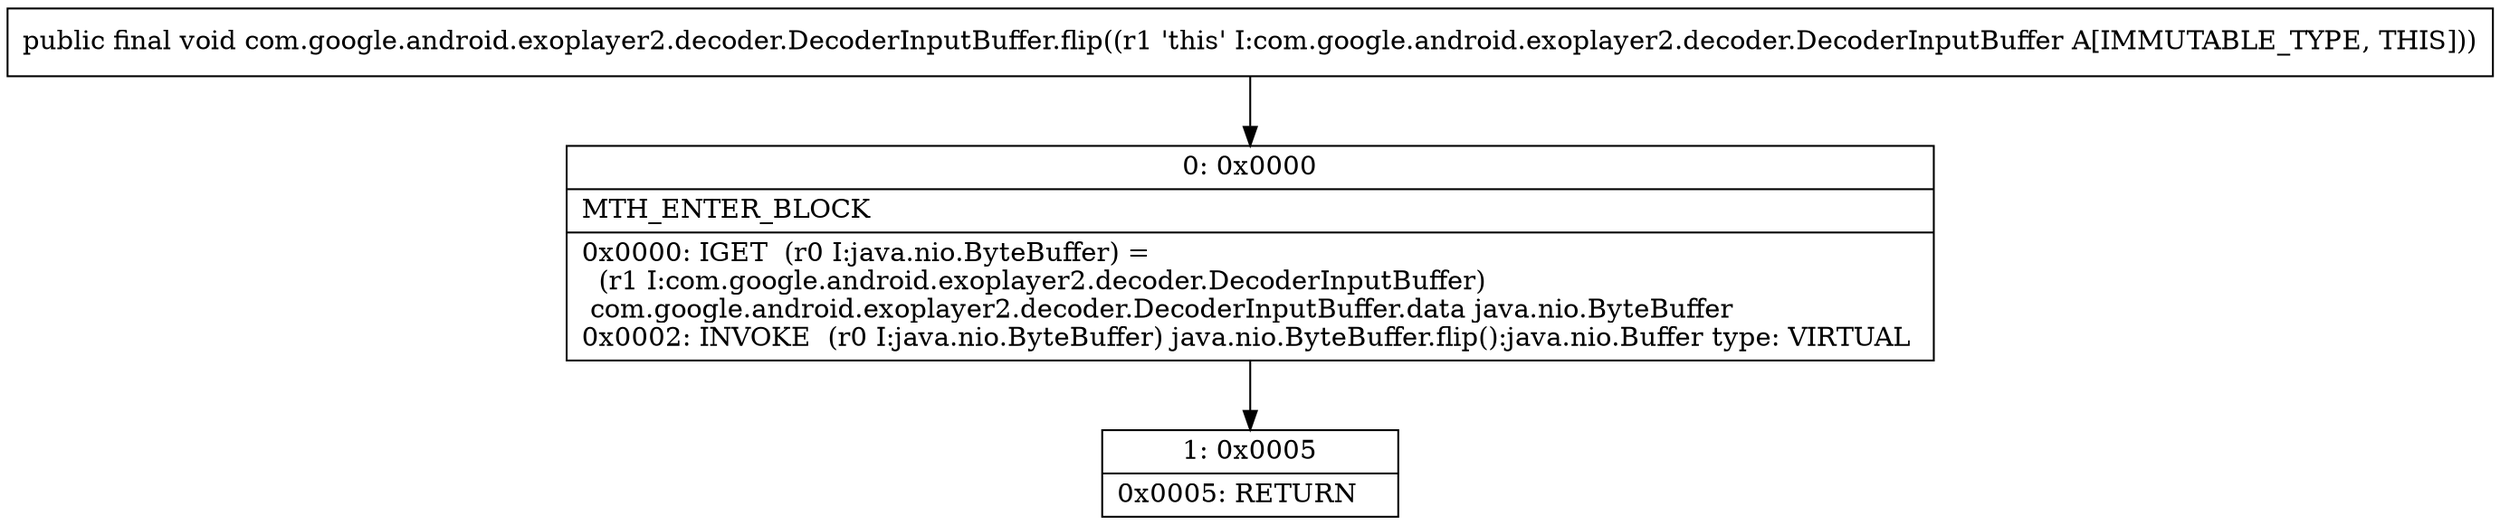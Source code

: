 digraph "CFG forcom.google.android.exoplayer2.decoder.DecoderInputBuffer.flip()V" {
Node_0 [shape=record,label="{0\:\ 0x0000|MTH_ENTER_BLOCK\l|0x0000: IGET  (r0 I:java.nio.ByteBuffer) = \l  (r1 I:com.google.android.exoplayer2.decoder.DecoderInputBuffer)\l com.google.android.exoplayer2.decoder.DecoderInputBuffer.data java.nio.ByteBuffer \l0x0002: INVOKE  (r0 I:java.nio.ByteBuffer) java.nio.ByteBuffer.flip():java.nio.Buffer type: VIRTUAL \l}"];
Node_1 [shape=record,label="{1\:\ 0x0005|0x0005: RETURN   \l}"];
MethodNode[shape=record,label="{public final void com.google.android.exoplayer2.decoder.DecoderInputBuffer.flip((r1 'this' I:com.google.android.exoplayer2.decoder.DecoderInputBuffer A[IMMUTABLE_TYPE, THIS])) }"];
MethodNode -> Node_0;
Node_0 -> Node_1;
}

